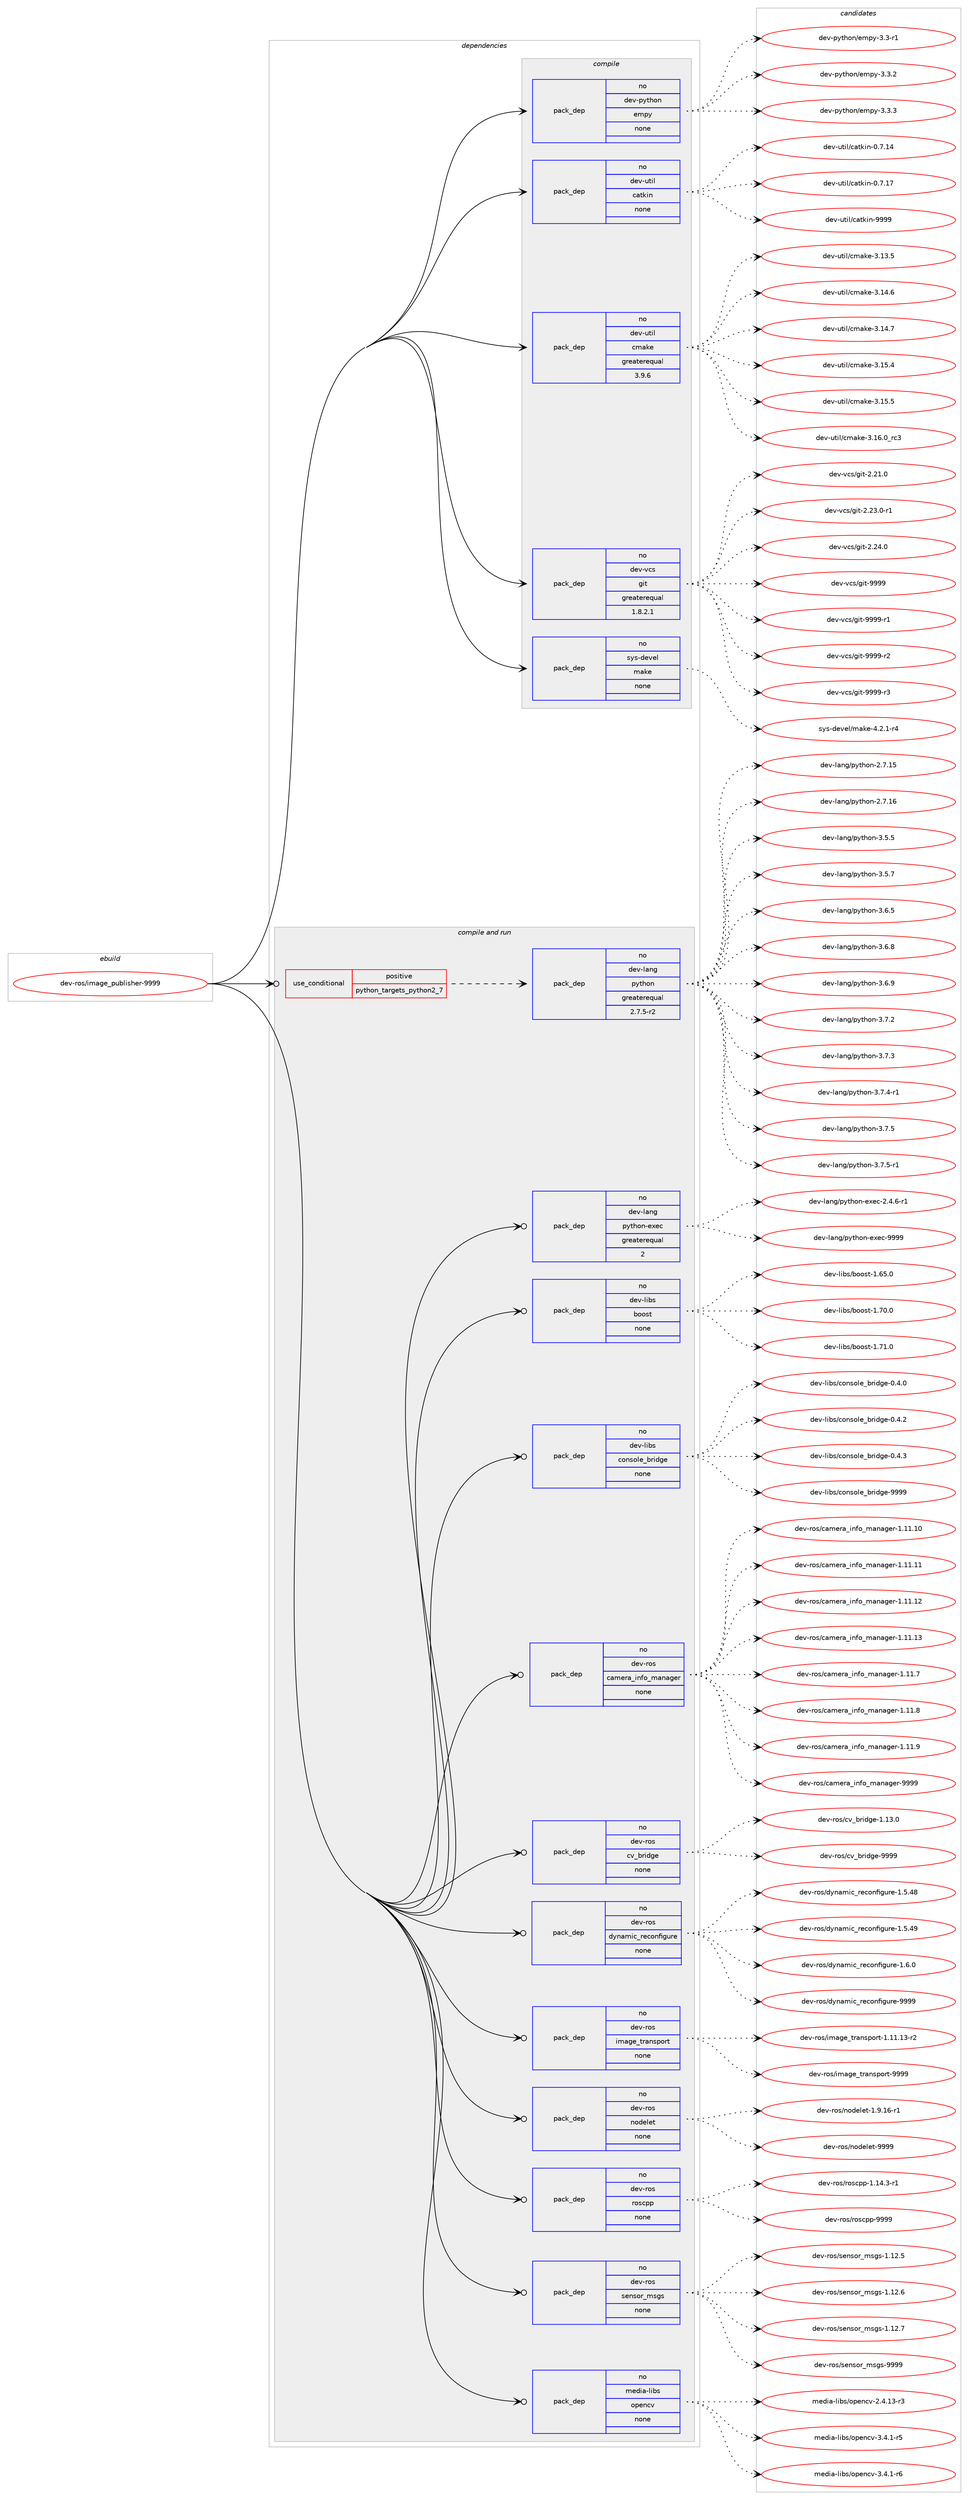 digraph prolog {

# *************
# Graph options
# *************

newrank=true;
concentrate=true;
compound=true;
graph [rankdir=LR,fontname=Helvetica,fontsize=10,ranksep=1.5];#, ranksep=2.5, nodesep=0.2];
edge  [arrowhead=vee];
node  [fontname=Helvetica,fontsize=10];

# **********
# The ebuild
# **********

subgraph cluster_leftcol {
color=gray;
rank=same;
label=<<i>ebuild</i>>;
id [label="dev-ros/image_publisher-9999", color=red, width=4, href="../dev-ros/image_publisher-9999.svg"];
}

# ****************
# The dependencies
# ****************

subgraph cluster_midcol {
color=gray;
label=<<i>dependencies</i>>;
subgraph cluster_compile {
fillcolor="#eeeeee";
style=filled;
label=<<i>compile</i>>;
subgraph pack488820 {
dependency654268 [label=<<TABLE BORDER="0" CELLBORDER="1" CELLSPACING="0" CELLPADDING="4" WIDTH="220"><TR><TD ROWSPAN="6" CELLPADDING="30">pack_dep</TD></TR><TR><TD WIDTH="110">no</TD></TR><TR><TD>dev-python</TD></TR><TR><TD>empy</TD></TR><TR><TD>none</TD></TR><TR><TD></TD></TR></TABLE>>, shape=none, color=blue];
}
id:e -> dependency654268:w [weight=20,style="solid",arrowhead="vee"];
subgraph pack488821 {
dependency654269 [label=<<TABLE BORDER="0" CELLBORDER="1" CELLSPACING="0" CELLPADDING="4" WIDTH="220"><TR><TD ROWSPAN="6" CELLPADDING="30">pack_dep</TD></TR><TR><TD WIDTH="110">no</TD></TR><TR><TD>dev-util</TD></TR><TR><TD>catkin</TD></TR><TR><TD>none</TD></TR><TR><TD></TD></TR></TABLE>>, shape=none, color=blue];
}
id:e -> dependency654269:w [weight=20,style="solid",arrowhead="vee"];
subgraph pack488822 {
dependency654270 [label=<<TABLE BORDER="0" CELLBORDER="1" CELLSPACING="0" CELLPADDING="4" WIDTH="220"><TR><TD ROWSPAN="6" CELLPADDING="30">pack_dep</TD></TR><TR><TD WIDTH="110">no</TD></TR><TR><TD>dev-util</TD></TR><TR><TD>cmake</TD></TR><TR><TD>greaterequal</TD></TR><TR><TD>3.9.6</TD></TR></TABLE>>, shape=none, color=blue];
}
id:e -> dependency654270:w [weight=20,style="solid",arrowhead="vee"];
subgraph pack488823 {
dependency654271 [label=<<TABLE BORDER="0" CELLBORDER="1" CELLSPACING="0" CELLPADDING="4" WIDTH="220"><TR><TD ROWSPAN="6" CELLPADDING="30">pack_dep</TD></TR><TR><TD WIDTH="110">no</TD></TR><TR><TD>dev-vcs</TD></TR><TR><TD>git</TD></TR><TR><TD>greaterequal</TD></TR><TR><TD>1.8.2.1</TD></TR></TABLE>>, shape=none, color=blue];
}
id:e -> dependency654271:w [weight=20,style="solid",arrowhead="vee"];
subgraph pack488824 {
dependency654272 [label=<<TABLE BORDER="0" CELLBORDER="1" CELLSPACING="0" CELLPADDING="4" WIDTH="220"><TR><TD ROWSPAN="6" CELLPADDING="30">pack_dep</TD></TR><TR><TD WIDTH="110">no</TD></TR><TR><TD>sys-devel</TD></TR><TR><TD>make</TD></TR><TR><TD>none</TD></TR><TR><TD></TD></TR></TABLE>>, shape=none, color=blue];
}
id:e -> dependency654272:w [weight=20,style="solid",arrowhead="vee"];
}
subgraph cluster_compileandrun {
fillcolor="#eeeeee";
style=filled;
label=<<i>compile and run</i>>;
subgraph cond153542 {
dependency654273 [label=<<TABLE BORDER="0" CELLBORDER="1" CELLSPACING="0" CELLPADDING="4"><TR><TD ROWSPAN="3" CELLPADDING="10">use_conditional</TD></TR><TR><TD>positive</TD></TR><TR><TD>python_targets_python2_7</TD></TR></TABLE>>, shape=none, color=red];
subgraph pack488825 {
dependency654274 [label=<<TABLE BORDER="0" CELLBORDER="1" CELLSPACING="0" CELLPADDING="4" WIDTH="220"><TR><TD ROWSPAN="6" CELLPADDING="30">pack_dep</TD></TR><TR><TD WIDTH="110">no</TD></TR><TR><TD>dev-lang</TD></TR><TR><TD>python</TD></TR><TR><TD>greaterequal</TD></TR><TR><TD>2.7.5-r2</TD></TR></TABLE>>, shape=none, color=blue];
}
dependency654273:e -> dependency654274:w [weight=20,style="dashed",arrowhead="vee"];
}
id:e -> dependency654273:w [weight=20,style="solid",arrowhead="odotvee"];
subgraph pack488826 {
dependency654275 [label=<<TABLE BORDER="0" CELLBORDER="1" CELLSPACING="0" CELLPADDING="4" WIDTH="220"><TR><TD ROWSPAN="6" CELLPADDING="30">pack_dep</TD></TR><TR><TD WIDTH="110">no</TD></TR><TR><TD>dev-lang</TD></TR><TR><TD>python-exec</TD></TR><TR><TD>greaterequal</TD></TR><TR><TD>2</TD></TR></TABLE>>, shape=none, color=blue];
}
id:e -> dependency654275:w [weight=20,style="solid",arrowhead="odotvee"];
subgraph pack488827 {
dependency654276 [label=<<TABLE BORDER="0" CELLBORDER="1" CELLSPACING="0" CELLPADDING="4" WIDTH="220"><TR><TD ROWSPAN="6" CELLPADDING="30">pack_dep</TD></TR><TR><TD WIDTH="110">no</TD></TR><TR><TD>dev-libs</TD></TR><TR><TD>boost</TD></TR><TR><TD>none</TD></TR><TR><TD></TD></TR></TABLE>>, shape=none, color=blue];
}
id:e -> dependency654276:w [weight=20,style="solid",arrowhead="odotvee"];
subgraph pack488828 {
dependency654277 [label=<<TABLE BORDER="0" CELLBORDER="1" CELLSPACING="0" CELLPADDING="4" WIDTH="220"><TR><TD ROWSPAN="6" CELLPADDING="30">pack_dep</TD></TR><TR><TD WIDTH="110">no</TD></TR><TR><TD>dev-libs</TD></TR><TR><TD>console_bridge</TD></TR><TR><TD>none</TD></TR><TR><TD></TD></TR></TABLE>>, shape=none, color=blue];
}
id:e -> dependency654277:w [weight=20,style="solid",arrowhead="odotvee"];
subgraph pack488829 {
dependency654278 [label=<<TABLE BORDER="0" CELLBORDER="1" CELLSPACING="0" CELLPADDING="4" WIDTH="220"><TR><TD ROWSPAN="6" CELLPADDING="30">pack_dep</TD></TR><TR><TD WIDTH="110">no</TD></TR><TR><TD>dev-ros</TD></TR><TR><TD>camera_info_manager</TD></TR><TR><TD>none</TD></TR><TR><TD></TD></TR></TABLE>>, shape=none, color=blue];
}
id:e -> dependency654278:w [weight=20,style="solid",arrowhead="odotvee"];
subgraph pack488830 {
dependency654279 [label=<<TABLE BORDER="0" CELLBORDER="1" CELLSPACING="0" CELLPADDING="4" WIDTH="220"><TR><TD ROWSPAN="6" CELLPADDING="30">pack_dep</TD></TR><TR><TD WIDTH="110">no</TD></TR><TR><TD>dev-ros</TD></TR><TR><TD>cv_bridge</TD></TR><TR><TD>none</TD></TR><TR><TD></TD></TR></TABLE>>, shape=none, color=blue];
}
id:e -> dependency654279:w [weight=20,style="solid",arrowhead="odotvee"];
subgraph pack488831 {
dependency654280 [label=<<TABLE BORDER="0" CELLBORDER="1" CELLSPACING="0" CELLPADDING="4" WIDTH="220"><TR><TD ROWSPAN="6" CELLPADDING="30">pack_dep</TD></TR><TR><TD WIDTH="110">no</TD></TR><TR><TD>dev-ros</TD></TR><TR><TD>dynamic_reconfigure</TD></TR><TR><TD>none</TD></TR><TR><TD></TD></TR></TABLE>>, shape=none, color=blue];
}
id:e -> dependency654280:w [weight=20,style="solid",arrowhead="odotvee"];
subgraph pack488832 {
dependency654281 [label=<<TABLE BORDER="0" CELLBORDER="1" CELLSPACING="0" CELLPADDING="4" WIDTH="220"><TR><TD ROWSPAN="6" CELLPADDING="30">pack_dep</TD></TR><TR><TD WIDTH="110">no</TD></TR><TR><TD>dev-ros</TD></TR><TR><TD>image_transport</TD></TR><TR><TD>none</TD></TR><TR><TD></TD></TR></TABLE>>, shape=none, color=blue];
}
id:e -> dependency654281:w [weight=20,style="solid",arrowhead="odotvee"];
subgraph pack488833 {
dependency654282 [label=<<TABLE BORDER="0" CELLBORDER="1" CELLSPACING="0" CELLPADDING="4" WIDTH="220"><TR><TD ROWSPAN="6" CELLPADDING="30">pack_dep</TD></TR><TR><TD WIDTH="110">no</TD></TR><TR><TD>dev-ros</TD></TR><TR><TD>nodelet</TD></TR><TR><TD>none</TD></TR><TR><TD></TD></TR></TABLE>>, shape=none, color=blue];
}
id:e -> dependency654282:w [weight=20,style="solid",arrowhead="odotvee"];
subgraph pack488834 {
dependency654283 [label=<<TABLE BORDER="0" CELLBORDER="1" CELLSPACING="0" CELLPADDING="4" WIDTH="220"><TR><TD ROWSPAN="6" CELLPADDING="30">pack_dep</TD></TR><TR><TD WIDTH="110">no</TD></TR><TR><TD>dev-ros</TD></TR><TR><TD>roscpp</TD></TR><TR><TD>none</TD></TR><TR><TD></TD></TR></TABLE>>, shape=none, color=blue];
}
id:e -> dependency654283:w [weight=20,style="solid",arrowhead="odotvee"];
subgraph pack488835 {
dependency654284 [label=<<TABLE BORDER="0" CELLBORDER="1" CELLSPACING="0" CELLPADDING="4" WIDTH="220"><TR><TD ROWSPAN="6" CELLPADDING="30">pack_dep</TD></TR><TR><TD WIDTH="110">no</TD></TR><TR><TD>dev-ros</TD></TR><TR><TD>sensor_msgs</TD></TR><TR><TD>none</TD></TR><TR><TD></TD></TR></TABLE>>, shape=none, color=blue];
}
id:e -> dependency654284:w [weight=20,style="solid",arrowhead="odotvee"];
subgraph pack488836 {
dependency654285 [label=<<TABLE BORDER="0" CELLBORDER="1" CELLSPACING="0" CELLPADDING="4" WIDTH="220"><TR><TD ROWSPAN="6" CELLPADDING="30">pack_dep</TD></TR><TR><TD WIDTH="110">no</TD></TR><TR><TD>media-libs</TD></TR><TR><TD>opencv</TD></TR><TR><TD>none</TD></TR><TR><TD></TD></TR></TABLE>>, shape=none, color=blue];
}
id:e -> dependency654285:w [weight=20,style="solid",arrowhead="odotvee"];
}
subgraph cluster_run {
fillcolor="#eeeeee";
style=filled;
label=<<i>run</i>>;
}
}

# **************
# The candidates
# **************

subgraph cluster_choices {
rank=same;
color=gray;
label=<<i>candidates</i>>;

subgraph choice488820 {
color=black;
nodesep=1;
choice1001011184511212111610411111047101109112121455146514511449 [label="dev-python/empy-3.3-r1", color=red, width=4,href="../dev-python/empy-3.3-r1.svg"];
choice1001011184511212111610411111047101109112121455146514650 [label="dev-python/empy-3.3.2", color=red, width=4,href="../dev-python/empy-3.3.2.svg"];
choice1001011184511212111610411111047101109112121455146514651 [label="dev-python/empy-3.3.3", color=red, width=4,href="../dev-python/empy-3.3.3.svg"];
dependency654268:e -> choice1001011184511212111610411111047101109112121455146514511449:w [style=dotted,weight="100"];
dependency654268:e -> choice1001011184511212111610411111047101109112121455146514650:w [style=dotted,weight="100"];
dependency654268:e -> choice1001011184511212111610411111047101109112121455146514651:w [style=dotted,weight="100"];
}
subgraph choice488821 {
color=black;
nodesep=1;
choice1001011184511711610510847999711610710511045484655464952 [label="dev-util/catkin-0.7.14", color=red, width=4,href="../dev-util/catkin-0.7.14.svg"];
choice1001011184511711610510847999711610710511045484655464955 [label="dev-util/catkin-0.7.17", color=red, width=4,href="../dev-util/catkin-0.7.17.svg"];
choice100101118451171161051084799971161071051104557575757 [label="dev-util/catkin-9999", color=red, width=4,href="../dev-util/catkin-9999.svg"];
dependency654269:e -> choice1001011184511711610510847999711610710511045484655464952:w [style=dotted,weight="100"];
dependency654269:e -> choice1001011184511711610510847999711610710511045484655464955:w [style=dotted,weight="100"];
dependency654269:e -> choice100101118451171161051084799971161071051104557575757:w [style=dotted,weight="100"];
}
subgraph choice488822 {
color=black;
nodesep=1;
choice1001011184511711610510847991099710710145514649514653 [label="dev-util/cmake-3.13.5", color=red, width=4,href="../dev-util/cmake-3.13.5.svg"];
choice1001011184511711610510847991099710710145514649524654 [label="dev-util/cmake-3.14.6", color=red, width=4,href="../dev-util/cmake-3.14.6.svg"];
choice1001011184511711610510847991099710710145514649524655 [label="dev-util/cmake-3.14.7", color=red, width=4,href="../dev-util/cmake-3.14.7.svg"];
choice1001011184511711610510847991099710710145514649534652 [label="dev-util/cmake-3.15.4", color=red, width=4,href="../dev-util/cmake-3.15.4.svg"];
choice1001011184511711610510847991099710710145514649534653 [label="dev-util/cmake-3.15.5", color=red, width=4,href="../dev-util/cmake-3.15.5.svg"];
choice1001011184511711610510847991099710710145514649544648951149951 [label="dev-util/cmake-3.16.0_rc3", color=red, width=4,href="../dev-util/cmake-3.16.0_rc3.svg"];
dependency654270:e -> choice1001011184511711610510847991099710710145514649514653:w [style=dotted,weight="100"];
dependency654270:e -> choice1001011184511711610510847991099710710145514649524654:w [style=dotted,weight="100"];
dependency654270:e -> choice1001011184511711610510847991099710710145514649524655:w [style=dotted,weight="100"];
dependency654270:e -> choice1001011184511711610510847991099710710145514649534652:w [style=dotted,weight="100"];
dependency654270:e -> choice1001011184511711610510847991099710710145514649534653:w [style=dotted,weight="100"];
dependency654270:e -> choice1001011184511711610510847991099710710145514649544648951149951:w [style=dotted,weight="100"];
}
subgraph choice488823 {
color=black;
nodesep=1;
choice10010111845118991154710310511645504650494648 [label="dev-vcs/git-2.21.0", color=red, width=4,href="../dev-vcs/git-2.21.0.svg"];
choice100101118451189911547103105116455046505146484511449 [label="dev-vcs/git-2.23.0-r1", color=red, width=4,href="../dev-vcs/git-2.23.0-r1.svg"];
choice10010111845118991154710310511645504650524648 [label="dev-vcs/git-2.24.0", color=red, width=4,href="../dev-vcs/git-2.24.0.svg"];
choice1001011184511899115471031051164557575757 [label="dev-vcs/git-9999", color=red, width=4,href="../dev-vcs/git-9999.svg"];
choice10010111845118991154710310511645575757574511449 [label="dev-vcs/git-9999-r1", color=red, width=4,href="../dev-vcs/git-9999-r1.svg"];
choice10010111845118991154710310511645575757574511450 [label="dev-vcs/git-9999-r2", color=red, width=4,href="../dev-vcs/git-9999-r2.svg"];
choice10010111845118991154710310511645575757574511451 [label="dev-vcs/git-9999-r3", color=red, width=4,href="../dev-vcs/git-9999-r3.svg"];
dependency654271:e -> choice10010111845118991154710310511645504650494648:w [style=dotted,weight="100"];
dependency654271:e -> choice100101118451189911547103105116455046505146484511449:w [style=dotted,weight="100"];
dependency654271:e -> choice10010111845118991154710310511645504650524648:w [style=dotted,weight="100"];
dependency654271:e -> choice1001011184511899115471031051164557575757:w [style=dotted,weight="100"];
dependency654271:e -> choice10010111845118991154710310511645575757574511449:w [style=dotted,weight="100"];
dependency654271:e -> choice10010111845118991154710310511645575757574511450:w [style=dotted,weight="100"];
dependency654271:e -> choice10010111845118991154710310511645575757574511451:w [style=dotted,weight="100"];
}
subgraph choice488824 {
color=black;
nodesep=1;
choice1151211154510010111810110847109971071014552465046494511452 [label="sys-devel/make-4.2.1-r4", color=red, width=4,href="../sys-devel/make-4.2.1-r4.svg"];
dependency654272:e -> choice1151211154510010111810110847109971071014552465046494511452:w [style=dotted,weight="100"];
}
subgraph choice488825 {
color=black;
nodesep=1;
choice10010111845108971101034711212111610411111045504655464953 [label="dev-lang/python-2.7.15", color=red, width=4,href="../dev-lang/python-2.7.15.svg"];
choice10010111845108971101034711212111610411111045504655464954 [label="dev-lang/python-2.7.16", color=red, width=4,href="../dev-lang/python-2.7.16.svg"];
choice100101118451089711010347112121116104111110455146534653 [label="dev-lang/python-3.5.5", color=red, width=4,href="../dev-lang/python-3.5.5.svg"];
choice100101118451089711010347112121116104111110455146534655 [label="dev-lang/python-3.5.7", color=red, width=4,href="../dev-lang/python-3.5.7.svg"];
choice100101118451089711010347112121116104111110455146544653 [label="dev-lang/python-3.6.5", color=red, width=4,href="../dev-lang/python-3.6.5.svg"];
choice100101118451089711010347112121116104111110455146544656 [label="dev-lang/python-3.6.8", color=red, width=4,href="../dev-lang/python-3.6.8.svg"];
choice100101118451089711010347112121116104111110455146544657 [label="dev-lang/python-3.6.9", color=red, width=4,href="../dev-lang/python-3.6.9.svg"];
choice100101118451089711010347112121116104111110455146554650 [label="dev-lang/python-3.7.2", color=red, width=4,href="../dev-lang/python-3.7.2.svg"];
choice100101118451089711010347112121116104111110455146554651 [label="dev-lang/python-3.7.3", color=red, width=4,href="../dev-lang/python-3.7.3.svg"];
choice1001011184510897110103471121211161041111104551465546524511449 [label="dev-lang/python-3.7.4-r1", color=red, width=4,href="../dev-lang/python-3.7.4-r1.svg"];
choice100101118451089711010347112121116104111110455146554653 [label="dev-lang/python-3.7.5", color=red, width=4,href="../dev-lang/python-3.7.5.svg"];
choice1001011184510897110103471121211161041111104551465546534511449 [label="dev-lang/python-3.7.5-r1", color=red, width=4,href="../dev-lang/python-3.7.5-r1.svg"];
dependency654274:e -> choice10010111845108971101034711212111610411111045504655464953:w [style=dotted,weight="100"];
dependency654274:e -> choice10010111845108971101034711212111610411111045504655464954:w [style=dotted,weight="100"];
dependency654274:e -> choice100101118451089711010347112121116104111110455146534653:w [style=dotted,weight="100"];
dependency654274:e -> choice100101118451089711010347112121116104111110455146534655:w [style=dotted,weight="100"];
dependency654274:e -> choice100101118451089711010347112121116104111110455146544653:w [style=dotted,weight="100"];
dependency654274:e -> choice100101118451089711010347112121116104111110455146544656:w [style=dotted,weight="100"];
dependency654274:e -> choice100101118451089711010347112121116104111110455146544657:w [style=dotted,weight="100"];
dependency654274:e -> choice100101118451089711010347112121116104111110455146554650:w [style=dotted,weight="100"];
dependency654274:e -> choice100101118451089711010347112121116104111110455146554651:w [style=dotted,weight="100"];
dependency654274:e -> choice1001011184510897110103471121211161041111104551465546524511449:w [style=dotted,weight="100"];
dependency654274:e -> choice100101118451089711010347112121116104111110455146554653:w [style=dotted,weight="100"];
dependency654274:e -> choice1001011184510897110103471121211161041111104551465546534511449:w [style=dotted,weight="100"];
}
subgraph choice488826 {
color=black;
nodesep=1;
choice10010111845108971101034711212111610411111045101120101994550465246544511449 [label="dev-lang/python-exec-2.4.6-r1", color=red, width=4,href="../dev-lang/python-exec-2.4.6-r1.svg"];
choice10010111845108971101034711212111610411111045101120101994557575757 [label="dev-lang/python-exec-9999", color=red, width=4,href="../dev-lang/python-exec-9999.svg"];
dependency654275:e -> choice10010111845108971101034711212111610411111045101120101994550465246544511449:w [style=dotted,weight="100"];
dependency654275:e -> choice10010111845108971101034711212111610411111045101120101994557575757:w [style=dotted,weight="100"];
}
subgraph choice488827 {
color=black;
nodesep=1;
choice1001011184510810598115479811111111511645494654534648 [label="dev-libs/boost-1.65.0", color=red, width=4,href="../dev-libs/boost-1.65.0.svg"];
choice1001011184510810598115479811111111511645494655484648 [label="dev-libs/boost-1.70.0", color=red, width=4,href="../dev-libs/boost-1.70.0.svg"];
choice1001011184510810598115479811111111511645494655494648 [label="dev-libs/boost-1.71.0", color=red, width=4,href="../dev-libs/boost-1.71.0.svg"];
dependency654276:e -> choice1001011184510810598115479811111111511645494654534648:w [style=dotted,weight="100"];
dependency654276:e -> choice1001011184510810598115479811111111511645494655484648:w [style=dotted,weight="100"];
dependency654276:e -> choice1001011184510810598115479811111111511645494655494648:w [style=dotted,weight="100"];
}
subgraph choice488828 {
color=black;
nodesep=1;
choice100101118451081059811547991111101151111081019598114105100103101454846524648 [label="dev-libs/console_bridge-0.4.0", color=red, width=4,href="../dev-libs/console_bridge-0.4.0.svg"];
choice100101118451081059811547991111101151111081019598114105100103101454846524650 [label="dev-libs/console_bridge-0.4.2", color=red, width=4,href="../dev-libs/console_bridge-0.4.2.svg"];
choice100101118451081059811547991111101151111081019598114105100103101454846524651 [label="dev-libs/console_bridge-0.4.3", color=red, width=4,href="../dev-libs/console_bridge-0.4.3.svg"];
choice1001011184510810598115479911111011511110810195981141051001031014557575757 [label="dev-libs/console_bridge-9999", color=red, width=4,href="../dev-libs/console_bridge-9999.svg"];
dependency654277:e -> choice100101118451081059811547991111101151111081019598114105100103101454846524648:w [style=dotted,weight="100"];
dependency654277:e -> choice100101118451081059811547991111101151111081019598114105100103101454846524650:w [style=dotted,weight="100"];
dependency654277:e -> choice100101118451081059811547991111101151111081019598114105100103101454846524651:w [style=dotted,weight="100"];
dependency654277:e -> choice1001011184510810598115479911111011511110810195981141051001031014557575757:w [style=dotted,weight="100"];
}
subgraph choice488829 {
color=black;
nodesep=1;
choice1001011184511411111547999710910111497951051101021119510997110971031011144549464949464948 [label="dev-ros/camera_info_manager-1.11.10", color=red, width=4,href="../dev-ros/camera_info_manager-1.11.10.svg"];
choice1001011184511411111547999710910111497951051101021119510997110971031011144549464949464949 [label="dev-ros/camera_info_manager-1.11.11", color=red, width=4,href="../dev-ros/camera_info_manager-1.11.11.svg"];
choice1001011184511411111547999710910111497951051101021119510997110971031011144549464949464950 [label="dev-ros/camera_info_manager-1.11.12", color=red, width=4,href="../dev-ros/camera_info_manager-1.11.12.svg"];
choice1001011184511411111547999710910111497951051101021119510997110971031011144549464949464951 [label="dev-ros/camera_info_manager-1.11.13", color=red, width=4,href="../dev-ros/camera_info_manager-1.11.13.svg"];
choice10010111845114111115479997109101114979510511010211195109971109710310111445494649494655 [label="dev-ros/camera_info_manager-1.11.7", color=red, width=4,href="../dev-ros/camera_info_manager-1.11.7.svg"];
choice10010111845114111115479997109101114979510511010211195109971109710310111445494649494656 [label="dev-ros/camera_info_manager-1.11.8", color=red, width=4,href="../dev-ros/camera_info_manager-1.11.8.svg"];
choice10010111845114111115479997109101114979510511010211195109971109710310111445494649494657 [label="dev-ros/camera_info_manager-1.11.9", color=red, width=4,href="../dev-ros/camera_info_manager-1.11.9.svg"];
choice1001011184511411111547999710910111497951051101021119510997110971031011144557575757 [label="dev-ros/camera_info_manager-9999", color=red, width=4,href="../dev-ros/camera_info_manager-9999.svg"];
dependency654278:e -> choice1001011184511411111547999710910111497951051101021119510997110971031011144549464949464948:w [style=dotted,weight="100"];
dependency654278:e -> choice1001011184511411111547999710910111497951051101021119510997110971031011144549464949464949:w [style=dotted,weight="100"];
dependency654278:e -> choice1001011184511411111547999710910111497951051101021119510997110971031011144549464949464950:w [style=dotted,weight="100"];
dependency654278:e -> choice1001011184511411111547999710910111497951051101021119510997110971031011144549464949464951:w [style=dotted,weight="100"];
dependency654278:e -> choice10010111845114111115479997109101114979510511010211195109971109710310111445494649494655:w [style=dotted,weight="100"];
dependency654278:e -> choice10010111845114111115479997109101114979510511010211195109971109710310111445494649494656:w [style=dotted,weight="100"];
dependency654278:e -> choice10010111845114111115479997109101114979510511010211195109971109710310111445494649494657:w [style=dotted,weight="100"];
dependency654278:e -> choice1001011184511411111547999710910111497951051101021119510997110971031011144557575757:w [style=dotted,weight="100"];
}
subgraph choice488830 {
color=black;
nodesep=1;
choice100101118451141111154799118959811410510010310145494649514648 [label="dev-ros/cv_bridge-1.13.0", color=red, width=4,href="../dev-ros/cv_bridge-1.13.0.svg"];
choice10010111845114111115479911895981141051001031014557575757 [label="dev-ros/cv_bridge-9999", color=red, width=4,href="../dev-ros/cv_bridge-9999.svg"];
dependency654279:e -> choice100101118451141111154799118959811410510010310145494649514648:w [style=dotted,weight="100"];
dependency654279:e -> choice10010111845114111115479911895981141051001031014557575757:w [style=dotted,weight="100"];
}
subgraph choice488831 {
color=black;
nodesep=1;
choice10010111845114111115471001211109710910599951141019911111010210510311711410145494653465256 [label="dev-ros/dynamic_reconfigure-1.5.48", color=red, width=4,href="../dev-ros/dynamic_reconfigure-1.5.48.svg"];
choice10010111845114111115471001211109710910599951141019911111010210510311711410145494653465257 [label="dev-ros/dynamic_reconfigure-1.5.49", color=red, width=4,href="../dev-ros/dynamic_reconfigure-1.5.49.svg"];
choice100101118451141111154710012111097109105999511410199111110102105103117114101454946544648 [label="dev-ros/dynamic_reconfigure-1.6.0", color=red, width=4,href="../dev-ros/dynamic_reconfigure-1.6.0.svg"];
choice1001011184511411111547100121110971091059995114101991111101021051031171141014557575757 [label="dev-ros/dynamic_reconfigure-9999", color=red, width=4,href="../dev-ros/dynamic_reconfigure-9999.svg"];
dependency654280:e -> choice10010111845114111115471001211109710910599951141019911111010210510311711410145494653465256:w [style=dotted,weight="100"];
dependency654280:e -> choice10010111845114111115471001211109710910599951141019911111010210510311711410145494653465257:w [style=dotted,weight="100"];
dependency654280:e -> choice100101118451141111154710012111097109105999511410199111110102105103117114101454946544648:w [style=dotted,weight="100"];
dependency654280:e -> choice1001011184511411111547100121110971091059995114101991111101021051031171141014557575757:w [style=dotted,weight="100"];
}
subgraph choice488832 {
color=black;
nodesep=1;
choice100101118451141111154710510997103101951161149711011511211111411645494649494649514511450 [label="dev-ros/image_transport-1.11.13-r2", color=red, width=4,href="../dev-ros/image_transport-1.11.13-r2.svg"];
choice10010111845114111115471051099710310195116114971101151121111141164557575757 [label="dev-ros/image_transport-9999", color=red, width=4,href="../dev-ros/image_transport-9999.svg"];
dependency654281:e -> choice100101118451141111154710510997103101951161149711011511211111411645494649494649514511450:w [style=dotted,weight="100"];
dependency654281:e -> choice10010111845114111115471051099710310195116114971101151121111141164557575757:w [style=dotted,weight="100"];
}
subgraph choice488833 {
color=black;
nodesep=1;
choice1001011184511411111547110111100101108101116454946574649544511449 [label="dev-ros/nodelet-1.9.16-r1", color=red, width=4,href="../dev-ros/nodelet-1.9.16-r1.svg"];
choice10010111845114111115471101111001011081011164557575757 [label="dev-ros/nodelet-9999", color=red, width=4,href="../dev-ros/nodelet-9999.svg"];
dependency654282:e -> choice1001011184511411111547110111100101108101116454946574649544511449:w [style=dotted,weight="100"];
dependency654282:e -> choice10010111845114111115471101111001011081011164557575757:w [style=dotted,weight="100"];
}
subgraph choice488834 {
color=black;
nodesep=1;
choice100101118451141111154711411111599112112454946495246514511449 [label="dev-ros/roscpp-1.14.3-r1", color=red, width=4,href="../dev-ros/roscpp-1.14.3-r1.svg"];
choice1001011184511411111547114111115991121124557575757 [label="dev-ros/roscpp-9999", color=red, width=4,href="../dev-ros/roscpp-9999.svg"];
dependency654283:e -> choice100101118451141111154711411111599112112454946495246514511449:w [style=dotted,weight="100"];
dependency654283:e -> choice1001011184511411111547114111115991121124557575757:w [style=dotted,weight="100"];
}
subgraph choice488835 {
color=black;
nodesep=1;
choice10010111845114111115471151011101151111149510911510311545494649504653 [label="dev-ros/sensor_msgs-1.12.5", color=red, width=4,href="../dev-ros/sensor_msgs-1.12.5.svg"];
choice10010111845114111115471151011101151111149510911510311545494649504654 [label="dev-ros/sensor_msgs-1.12.6", color=red, width=4,href="../dev-ros/sensor_msgs-1.12.6.svg"];
choice10010111845114111115471151011101151111149510911510311545494649504655 [label="dev-ros/sensor_msgs-1.12.7", color=red, width=4,href="../dev-ros/sensor_msgs-1.12.7.svg"];
choice1001011184511411111547115101110115111114951091151031154557575757 [label="dev-ros/sensor_msgs-9999", color=red, width=4,href="../dev-ros/sensor_msgs-9999.svg"];
dependency654284:e -> choice10010111845114111115471151011101151111149510911510311545494649504653:w [style=dotted,weight="100"];
dependency654284:e -> choice10010111845114111115471151011101151111149510911510311545494649504654:w [style=dotted,weight="100"];
dependency654284:e -> choice10010111845114111115471151011101151111149510911510311545494649504655:w [style=dotted,weight="100"];
dependency654284:e -> choice1001011184511411111547115101110115111114951091151031154557575757:w [style=dotted,weight="100"];
}
subgraph choice488836 {
color=black;
nodesep=1;
choice1091011001059745108105981154711111210111099118455046524649514511451 [label="media-libs/opencv-2.4.13-r3", color=red, width=4,href="../media-libs/opencv-2.4.13-r3.svg"];
choice10910110010597451081059811547111112101110991184551465246494511453 [label="media-libs/opencv-3.4.1-r5", color=red, width=4,href="../media-libs/opencv-3.4.1-r5.svg"];
choice10910110010597451081059811547111112101110991184551465246494511454 [label="media-libs/opencv-3.4.1-r6", color=red, width=4,href="../media-libs/opencv-3.4.1-r6.svg"];
dependency654285:e -> choice1091011001059745108105981154711111210111099118455046524649514511451:w [style=dotted,weight="100"];
dependency654285:e -> choice10910110010597451081059811547111112101110991184551465246494511453:w [style=dotted,weight="100"];
dependency654285:e -> choice10910110010597451081059811547111112101110991184551465246494511454:w [style=dotted,weight="100"];
}
}

}
